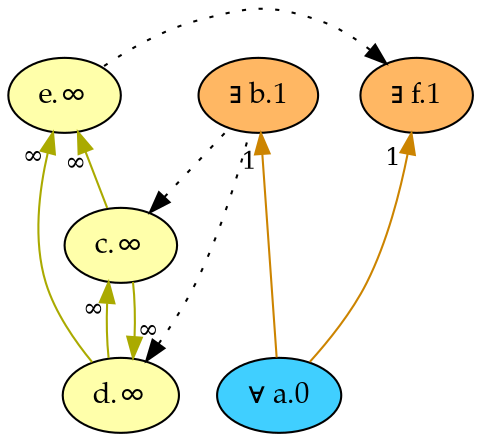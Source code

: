 digraph {
    rankdir="TB"
    node [style=filled fontname="Palatino" fontsize=14]
    node [fillcolor="#40cfff"]
    "a" [label="∀ a.0"]
    node [fillcolor="#FFFFAA"]
    "c" [label="c.∞"]
    "d" [label="d.∞"]
    "e" [label="e.∞"]
    node [fillcolor="#ffb763"]
    "f" [label="∃ f.1"]
    "b" [label="∃ b.1"]
    edge[labeldistance=1.5 fontsize=12]
    edge [color="#cc8400" style="solid" dir="back" taillabel="1"]
           "b" -> "a" 
           "f" -> "a" 
    edge [color="#AAAA00" style="solid" dir="back" taillabel="∞"]
           "c" -> "d" 
           "d" -> "c" 
           "e" -> "c" 
           "e" -> "d" 
    edge [color="black" style="dotted" dir="back" taillabel="" constraint=false]
           "c" -> "b" 
           "d" -> "b" 
           "f" -> "e" 
    {rank = max a}
    {rank = min f b}
}
